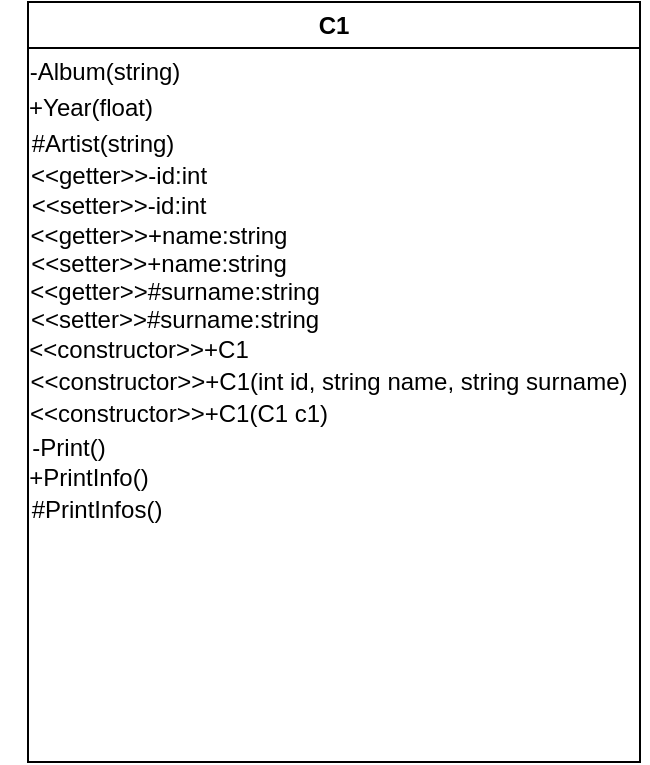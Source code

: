 <mxfile version="23.1.3" type="device">
  <diagram name="Страница — 1" id="J7NuIUV9PQ02l1ZGplA2">
    <mxGraphModel dx="182" dy="278" grid="1" gridSize="10" guides="1" tooltips="1" connect="1" arrows="1" fold="1" page="1" pageScale="1" pageWidth="1384" pageHeight="980" math="0" shadow="0">
      <root>
        <mxCell id="0" />
        <mxCell id="1" parent="0" />
        <mxCell id="3UqMkCQrc7F0VQ00rMsC-3" value="С1" style="swimlane;whiteSpace=wrap;html=1;" parent="1" vertex="1">
          <mxGeometry x="190" y="120" width="306" height="380" as="geometry" />
        </mxCell>
        <mxCell id="3UqMkCQrc7F0VQ00rMsC-4" value="-Album(string)" style="text;html=1;align=center;verticalAlign=middle;resizable=0;points=[];autosize=1;strokeColor=none;fillColor=none;" parent="3UqMkCQrc7F0VQ00rMsC-3" vertex="1">
          <mxGeometry x="-12" y="20" width="100" height="30" as="geometry" />
        </mxCell>
        <mxCell id="CmFBqmL9VnSYAantr8nA-1" value="+Year(float)" style="text;html=1;align=center;verticalAlign=middle;resizable=0;points=[];autosize=1;strokeColor=none;fillColor=none;" vertex="1" parent="3UqMkCQrc7F0VQ00rMsC-3">
          <mxGeometry x="-14" y="38" width="90" height="30" as="geometry" />
        </mxCell>
        <mxCell id="CmFBqmL9VnSYAantr8nA-2" value="#Artist(string)" style="text;html=1;align=center;verticalAlign=middle;resizable=0;points=[];autosize=1;strokeColor=none;fillColor=none;" vertex="1" parent="3UqMkCQrc7F0VQ00rMsC-3">
          <mxGeometry x="-8" y="56" width="90" height="30" as="geometry" />
        </mxCell>
        <mxCell id="CmFBqmL9VnSYAantr8nA-3" value="&amp;lt;&amp;lt;getter&amp;gt;&amp;gt;-id:int" style="text;html=1;align=center;verticalAlign=middle;resizable=0;points=[];autosize=1;strokeColor=none;fillColor=none;" vertex="1" parent="3UqMkCQrc7F0VQ00rMsC-3">
          <mxGeometry x="-10" y="72" width="110" height="30" as="geometry" />
        </mxCell>
        <mxCell id="CmFBqmL9VnSYAantr8nA-4" value="&amp;lt;&amp;lt;setter&amp;gt;&amp;gt;-id:int" style="text;html=1;align=center;verticalAlign=middle;resizable=0;points=[];autosize=1;strokeColor=none;fillColor=none;" vertex="1" parent="3UqMkCQrc7F0VQ00rMsC-3">
          <mxGeometry x="-10" y="87" width="110" height="30" as="geometry" />
        </mxCell>
        <mxCell id="CmFBqmL9VnSYAantr8nA-5" value="&amp;lt;&amp;lt;getter&amp;gt;&amp;gt;+name:string" style="text;html=1;align=center;verticalAlign=middle;resizable=0;points=[];autosize=1;strokeColor=none;fillColor=none;" vertex="1" parent="3UqMkCQrc7F0VQ00rMsC-3">
          <mxGeometry x="-10" y="102" width="150" height="30" as="geometry" />
        </mxCell>
        <mxCell id="CmFBqmL9VnSYAantr8nA-6" value="&amp;lt;&amp;lt;setter&amp;gt;&amp;gt;+name:string" style="text;html=1;align=center;verticalAlign=middle;resizable=0;points=[];autosize=1;strokeColor=none;fillColor=none;" vertex="1" parent="3UqMkCQrc7F0VQ00rMsC-3">
          <mxGeometry x="-10" y="116" width="150" height="30" as="geometry" />
        </mxCell>
        <mxCell id="CmFBqmL9VnSYAantr8nA-7" value="&amp;lt;&amp;lt;getter&amp;gt;&amp;gt;#surname:string" style="text;html=1;align=center;verticalAlign=middle;resizable=0;points=[];autosize=1;strokeColor=none;fillColor=none;" vertex="1" parent="3UqMkCQrc7F0VQ00rMsC-3">
          <mxGeometry x="-12" y="130" width="170" height="30" as="geometry" />
        </mxCell>
        <mxCell id="CmFBqmL9VnSYAantr8nA-8" value="&amp;lt;&amp;lt;setter&amp;gt;&amp;gt;#surname:string" style="text;html=1;align=center;verticalAlign=middle;resizable=0;points=[];autosize=1;strokeColor=none;fillColor=none;" vertex="1" parent="3UqMkCQrc7F0VQ00rMsC-3">
          <mxGeometry x="-12" y="144" width="170" height="30" as="geometry" />
        </mxCell>
        <mxCell id="CmFBqmL9VnSYAantr8nA-9" value="&amp;lt;&amp;lt;constructor&amp;gt;&amp;gt;+C1" style="text;html=1;align=center;verticalAlign=middle;resizable=0;points=[];autosize=1;strokeColor=none;fillColor=none;" vertex="1" parent="3UqMkCQrc7F0VQ00rMsC-3">
          <mxGeometry x="-10" y="159" width="130" height="30" as="geometry" />
        </mxCell>
        <mxCell id="CmFBqmL9VnSYAantr8nA-10" value="&amp;lt;&amp;lt;constructor&amp;gt;&amp;gt;+C1(int id, string name, string surname)" style="text;html=1;align=center;verticalAlign=middle;resizable=0;points=[];autosize=1;strokeColor=none;fillColor=none;" vertex="1" parent="3UqMkCQrc7F0VQ00rMsC-3">
          <mxGeometry x="-10" y="175" width="320" height="30" as="geometry" />
        </mxCell>
        <mxCell id="CmFBqmL9VnSYAantr8nA-11" value="&amp;lt;&amp;lt;constructor&amp;gt;&amp;gt;+C1(C1 c1)" style="text;html=1;align=center;verticalAlign=middle;resizable=0;points=[];autosize=1;strokeColor=none;fillColor=none;" vertex="1" parent="3UqMkCQrc7F0VQ00rMsC-3">
          <mxGeometry x="-10" y="191" width="170" height="30" as="geometry" />
        </mxCell>
        <mxCell id="CmFBqmL9VnSYAantr8nA-12" value="-Print()" style="text;html=1;align=center;verticalAlign=middle;resizable=0;points=[];autosize=1;strokeColor=none;fillColor=none;" vertex="1" parent="3UqMkCQrc7F0VQ00rMsC-3">
          <mxGeometry x="-10" y="208" width="60" height="30" as="geometry" />
        </mxCell>
        <mxCell id="CmFBqmL9VnSYAantr8nA-13" value="+PrintInfo()" style="text;html=1;align=center;verticalAlign=middle;resizable=0;points=[];autosize=1;strokeColor=none;fillColor=none;" vertex="1" parent="3UqMkCQrc7F0VQ00rMsC-3">
          <mxGeometry x="-10" y="223" width="80" height="30" as="geometry" />
        </mxCell>
        <mxCell id="CmFBqmL9VnSYAantr8nA-14" value="#PrintInfos()" style="text;html=1;align=center;verticalAlign=middle;resizable=0;points=[];autosize=1;strokeColor=none;fillColor=none;" vertex="1" parent="3UqMkCQrc7F0VQ00rMsC-3">
          <mxGeometry x="-11" y="239" width="90" height="30" as="geometry" />
        </mxCell>
      </root>
    </mxGraphModel>
  </diagram>
</mxfile>
